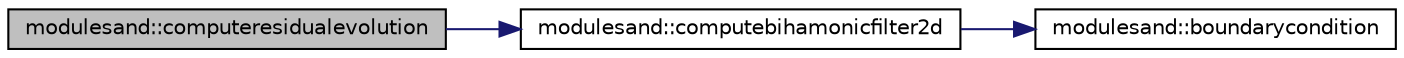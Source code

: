 digraph "modulesand::computeresidualevolution"
{
 // LATEX_PDF_SIZE
  edge [fontname="Helvetica",fontsize="10",labelfontname="Helvetica",labelfontsize="10"];
  node [fontname="Helvetica",fontsize="10",shape=record];
  rankdir="LR";
  Node1 [label="modulesand::computeresidualevolution",height=0.2,width=0.4,color="black", fillcolor="grey75", style="filled", fontcolor="black",tooltip=" "];
  Node1 -> Node2 [color="midnightblue",fontsize="10",style="solid",fontname="Helvetica"];
  Node2 [label="modulesand::computebihamonicfilter2d",height=0.2,width=0.4,color="black", fillcolor="white", style="filled",URL="$namespacemodulesand.html#a3ea5b505a0fc6d89be163ff10c0f515e",tooltip=" "];
  Node2 -> Node3 [color="midnightblue",fontsize="10",style="solid",fontname="Helvetica"];
  Node3 [label="modulesand::boundarycondition",height=0.2,width=0.4,color="black", fillcolor="white", style="filled",URL="$namespacemodulesand.html#a24a6518a059721913dd87b9b1d7f2c4d",tooltip=" "];
}
